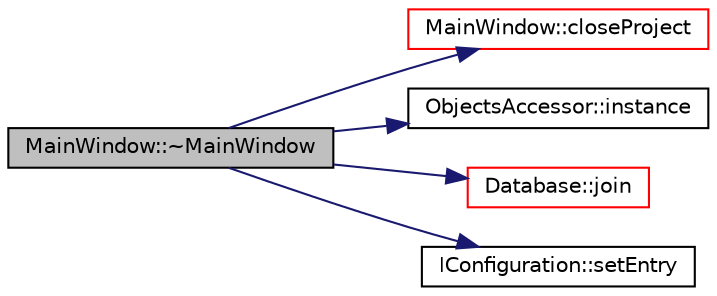 digraph "MainWindow::~MainWindow"
{
 // LATEX_PDF_SIZE
  edge [fontname="Helvetica",fontsize="10",labelfontname="Helvetica",labelfontsize="10"];
  node [fontname="Helvetica",fontsize="10",shape=record];
  rankdir="LR";
  Node1 [label="MainWindow::~MainWindow",height=0.2,width=0.4,color="black", fillcolor="grey75", style="filled", fontcolor="black",tooltip=" "];
  Node1 -> Node2 [color="midnightblue",fontsize="10",style="solid",fontname="Helvetica"];
  Node2 [label="MainWindow::closeProject",height=0.2,width=0.4,color="red", fillcolor="white", style="filled",URL="$class_main_window.html#a76ab638b4eb18b2624b882474d90f905",tooltip=" "];
  Node1 -> Node8 [color="midnightblue",fontsize="10",style="solid",fontname="Helvetica"];
  Node8 [label="ObjectsAccessor::instance",height=0.2,width=0.4,color="black", fillcolor="white", style="filled",URL="$class_objects_accessor.html#adcde9d95f2bbdd55714d9bd9bb3efce4",tooltip=" "];
  Node1 -> Node9 [color="midnightblue",fontsize="10",style="solid",fontname="Helvetica"];
  Node9 [label="Database::join",height=0.2,width=0.4,color="red", fillcolor="white", style="filled",URL="$namespace_database.html#afefdec1a6f100f2a8b794a8e264f04de",tooltip=" "];
  Node1 -> Node12 [color="midnightblue",fontsize="10",style="solid",fontname="Helvetica"];
  Node12 [label="IConfiguration::setEntry",height=0.2,width=0.4,color="black", fillcolor="white", style="filled",URL="$struct_i_configuration.html#a3f387c30272b219a1be93b6f12610435",tooltip=" "];
}
